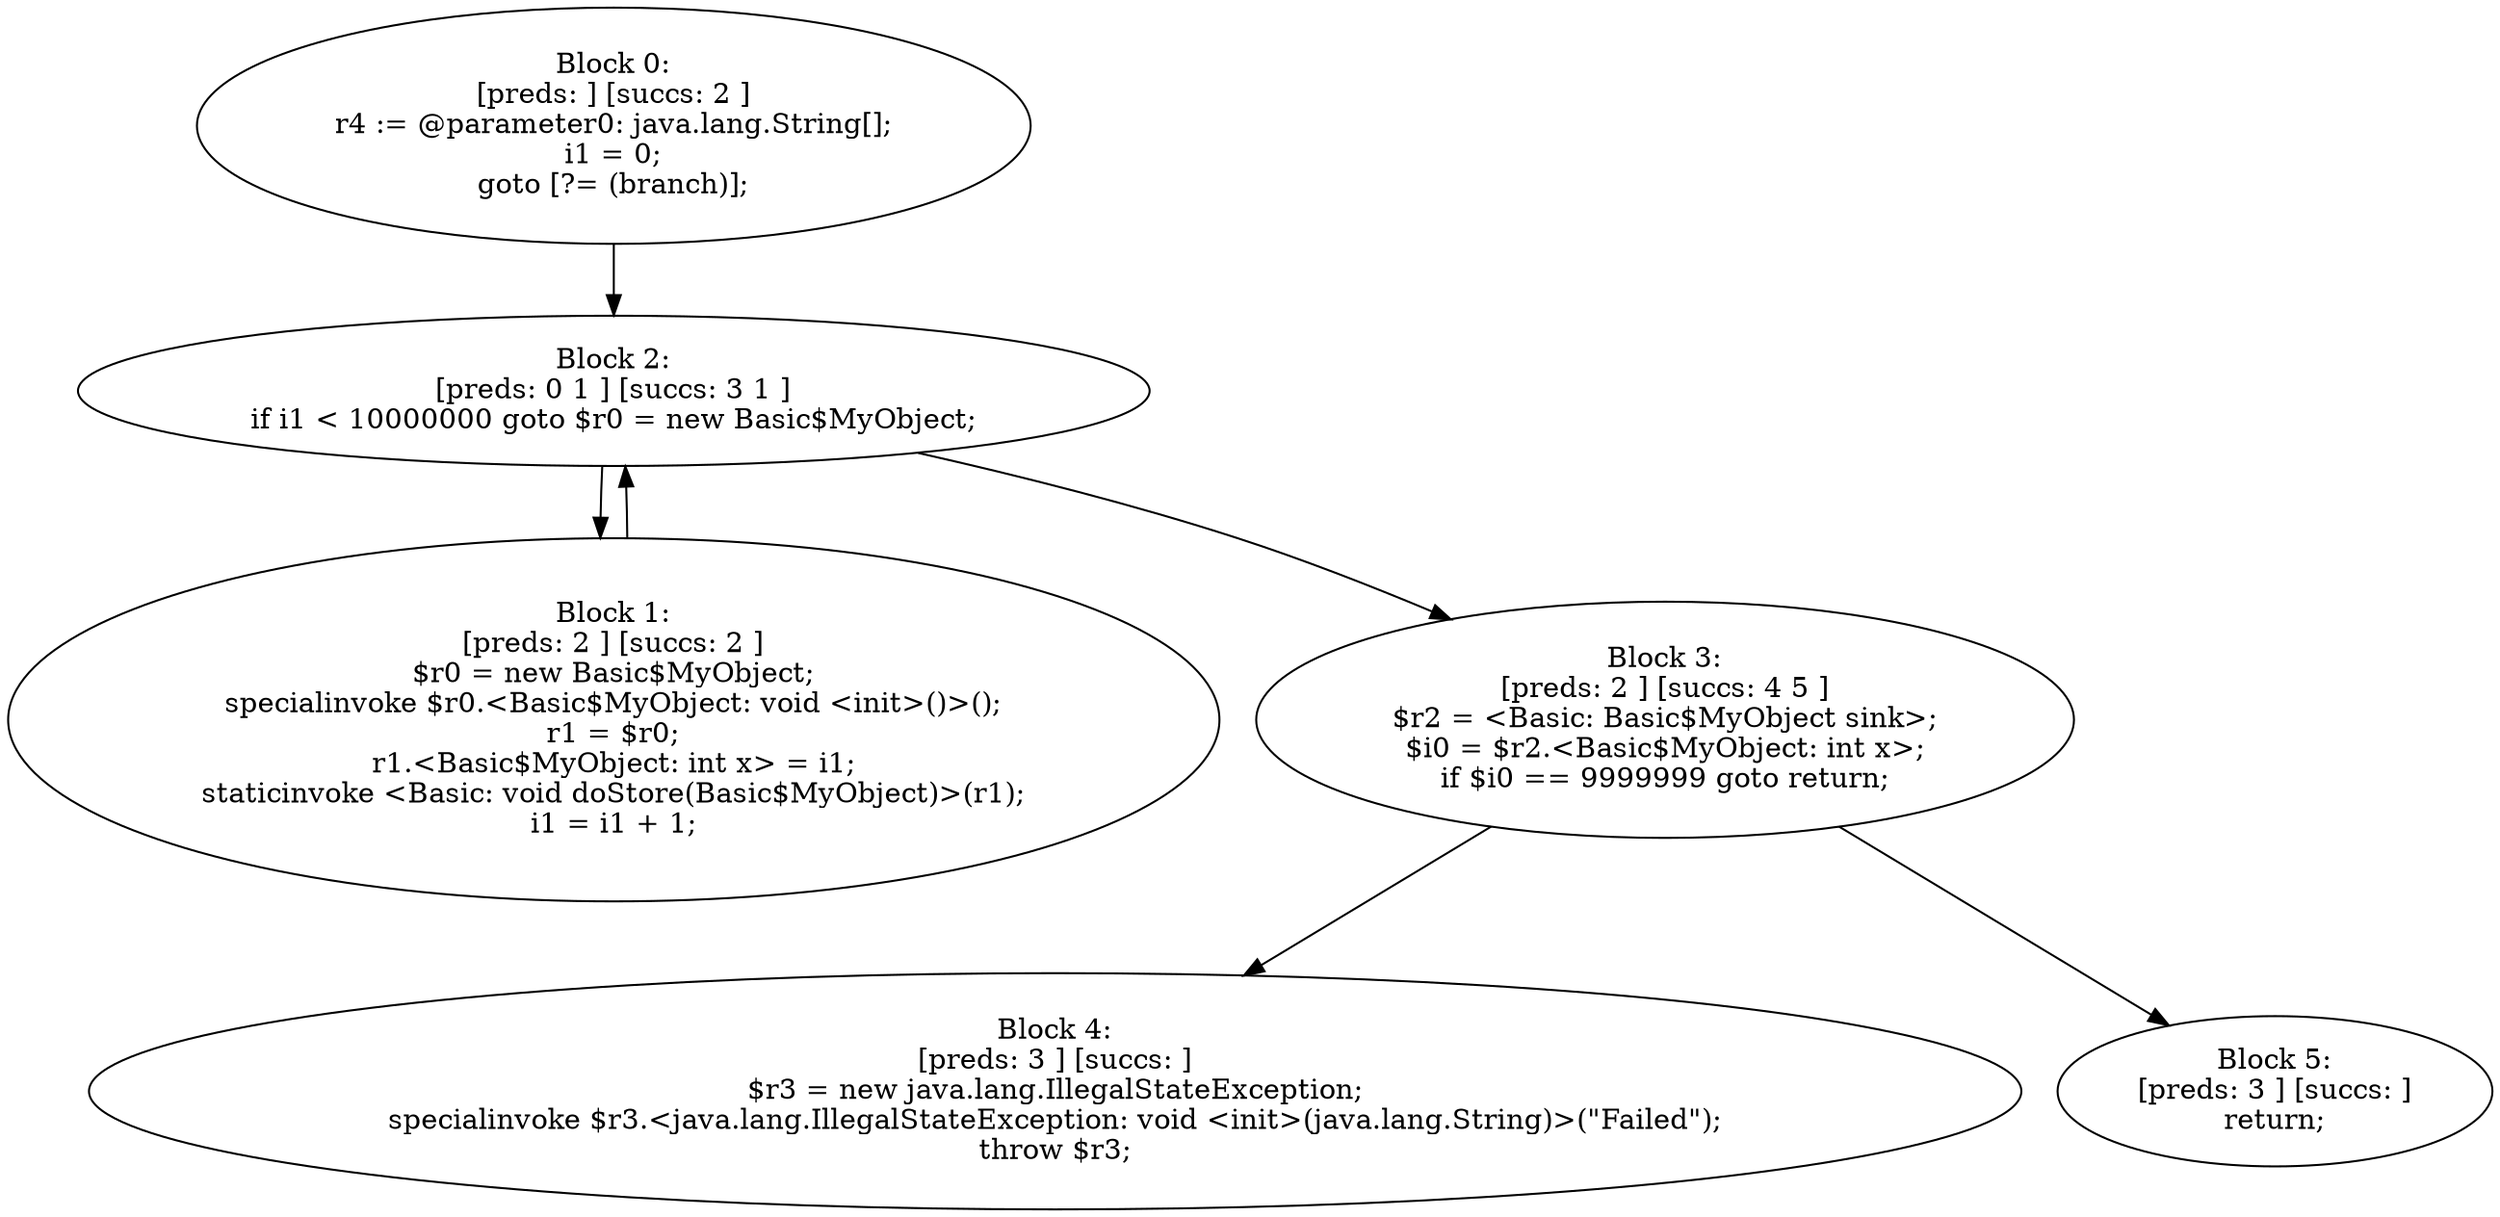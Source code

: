 digraph "unitGraph" {
    "Block 0:
[preds: ] [succs: 2 ]
r4 := @parameter0: java.lang.String[];
i1 = 0;
goto [?= (branch)];
"
    "Block 1:
[preds: 2 ] [succs: 2 ]
$r0 = new Basic$MyObject;
specialinvoke $r0.<Basic$MyObject: void <init>()>();
r1 = $r0;
r1.<Basic$MyObject: int x> = i1;
staticinvoke <Basic: void doStore(Basic$MyObject)>(r1);
i1 = i1 + 1;
"
    "Block 2:
[preds: 0 1 ] [succs: 3 1 ]
if i1 < 10000000 goto $r0 = new Basic$MyObject;
"
    "Block 3:
[preds: 2 ] [succs: 4 5 ]
$r2 = <Basic: Basic$MyObject sink>;
$i0 = $r2.<Basic$MyObject: int x>;
if $i0 == 9999999 goto return;
"
    "Block 4:
[preds: 3 ] [succs: ]
$r3 = new java.lang.IllegalStateException;
specialinvoke $r3.<java.lang.IllegalStateException: void <init>(java.lang.String)>(\"Failed\");
throw $r3;
"
    "Block 5:
[preds: 3 ] [succs: ]
return;
"
    "Block 0:
[preds: ] [succs: 2 ]
r4 := @parameter0: java.lang.String[];
i1 = 0;
goto [?= (branch)];
"->"Block 2:
[preds: 0 1 ] [succs: 3 1 ]
if i1 < 10000000 goto $r0 = new Basic$MyObject;
";
    "Block 1:
[preds: 2 ] [succs: 2 ]
$r0 = new Basic$MyObject;
specialinvoke $r0.<Basic$MyObject: void <init>()>();
r1 = $r0;
r1.<Basic$MyObject: int x> = i1;
staticinvoke <Basic: void doStore(Basic$MyObject)>(r1);
i1 = i1 + 1;
"->"Block 2:
[preds: 0 1 ] [succs: 3 1 ]
if i1 < 10000000 goto $r0 = new Basic$MyObject;
";
    "Block 2:
[preds: 0 1 ] [succs: 3 1 ]
if i1 < 10000000 goto $r0 = new Basic$MyObject;
"->"Block 3:
[preds: 2 ] [succs: 4 5 ]
$r2 = <Basic: Basic$MyObject sink>;
$i0 = $r2.<Basic$MyObject: int x>;
if $i0 == 9999999 goto return;
";
    "Block 2:
[preds: 0 1 ] [succs: 3 1 ]
if i1 < 10000000 goto $r0 = new Basic$MyObject;
"->"Block 1:
[preds: 2 ] [succs: 2 ]
$r0 = new Basic$MyObject;
specialinvoke $r0.<Basic$MyObject: void <init>()>();
r1 = $r0;
r1.<Basic$MyObject: int x> = i1;
staticinvoke <Basic: void doStore(Basic$MyObject)>(r1);
i1 = i1 + 1;
";
    "Block 3:
[preds: 2 ] [succs: 4 5 ]
$r2 = <Basic: Basic$MyObject sink>;
$i0 = $r2.<Basic$MyObject: int x>;
if $i0 == 9999999 goto return;
"->"Block 4:
[preds: 3 ] [succs: ]
$r3 = new java.lang.IllegalStateException;
specialinvoke $r3.<java.lang.IllegalStateException: void <init>(java.lang.String)>(\"Failed\");
throw $r3;
";
    "Block 3:
[preds: 2 ] [succs: 4 5 ]
$r2 = <Basic: Basic$MyObject sink>;
$i0 = $r2.<Basic$MyObject: int x>;
if $i0 == 9999999 goto return;
"->"Block 5:
[preds: 3 ] [succs: ]
return;
";
}
